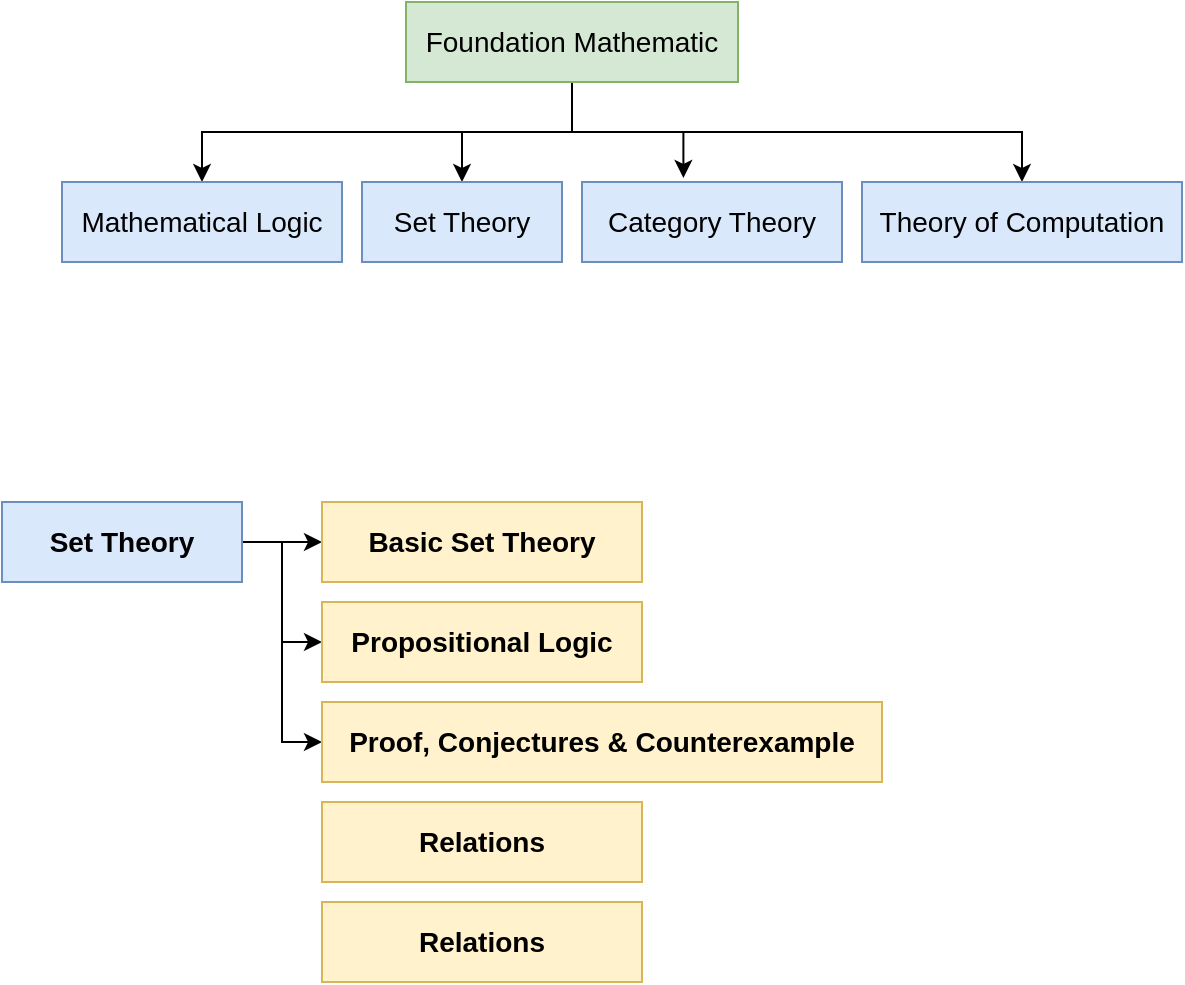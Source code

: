 <mxfile version="14.4.3" type="device"><diagram id="ZDMeSUit95WZhhTrXL2o" name="Page-1"><mxGraphModel dx="2272" dy="822" grid="1" gridSize="10" guides="1" tooltips="1" connect="1" arrows="1" fold="1" page="1" pageScale="1" pageWidth="850" pageHeight="1100" math="0" shadow="0"><root><mxCell id="0"/><mxCell id="1" parent="0"/><mxCell id="Ku07iLm2QspaN2MIrTM1-1" style="edgeStyle=orthogonalEdgeStyle;rounded=0;orthogonalLoop=1;jettySize=auto;html=1;exitX=0.5;exitY=1;exitDx=0;exitDy=0;fontSize=14;" edge="1" parent="1" source="Ku07iLm2QspaN2MIrTM1-5" target="Ku07iLm2QspaN2MIrTM1-6"><mxGeometry relative="1" as="geometry"/></mxCell><mxCell id="Ku07iLm2QspaN2MIrTM1-2" style="edgeStyle=orthogonalEdgeStyle;rounded=0;orthogonalLoop=1;jettySize=auto;html=1;exitX=0.5;exitY=1;exitDx=0;exitDy=0;fontSize=14;" edge="1" parent="1" source="Ku07iLm2QspaN2MIrTM1-5" target="Ku07iLm2QspaN2MIrTM1-7"><mxGeometry relative="1" as="geometry"/></mxCell><mxCell id="Ku07iLm2QspaN2MIrTM1-3" style="edgeStyle=orthogonalEdgeStyle;rounded=0;orthogonalLoop=1;jettySize=auto;html=1;exitX=0.5;exitY=1;exitDx=0;exitDy=0;entryX=0.39;entryY=-0.05;entryDx=0;entryDy=0;entryPerimeter=0;fontSize=14;" edge="1" parent="1" source="Ku07iLm2QspaN2MIrTM1-5" target="Ku07iLm2QspaN2MIrTM1-8"><mxGeometry relative="1" as="geometry"/></mxCell><mxCell id="Ku07iLm2QspaN2MIrTM1-4" style="edgeStyle=orthogonalEdgeStyle;rounded=0;orthogonalLoop=1;jettySize=auto;html=1;exitX=0.5;exitY=1;exitDx=0;exitDy=0;fontSize=14;" edge="1" parent="1" source="Ku07iLm2QspaN2MIrTM1-5" target="Ku07iLm2QspaN2MIrTM1-9"><mxGeometry relative="1" as="geometry"/></mxCell><mxCell id="Ku07iLm2QspaN2MIrTM1-5" value="Foundation Mathematic" style="rounded=0;whiteSpace=wrap;html=1;fillColor=#d5e8d4;strokeColor=#82b366;fontSize=14;" vertex="1" parent="1"><mxGeometry x="-598" y="30" width="166" height="40" as="geometry"/></mxCell><mxCell id="Ku07iLm2QspaN2MIrTM1-6" value="Mathematical Logic" style="rounded=0;whiteSpace=wrap;html=1;fillColor=#dae8fc;strokeColor=#6c8ebf;fontSize=14;" vertex="1" parent="1"><mxGeometry x="-770" y="120" width="140" height="40" as="geometry"/></mxCell><mxCell id="Ku07iLm2QspaN2MIrTM1-7" value="Set Theory" style="rounded=0;whiteSpace=wrap;html=1;fillColor=#dae8fc;strokeColor=#6c8ebf;fontSize=14;" vertex="1" parent="1"><mxGeometry x="-620" y="120" width="100" height="40" as="geometry"/></mxCell><mxCell id="Ku07iLm2QspaN2MIrTM1-8" value="Category Theory" style="rounded=0;whiteSpace=wrap;html=1;fillColor=#dae8fc;strokeColor=#6c8ebf;fontSize=14;" vertex="1" parent="1"><mxGeometry x="-510" y="120" width="130" height="40" as="geometry"/></mxCell><mxCell id="Ku07iLm2QspaN2MIrTM1-9" value="Theory of Computation" style="rounded=0;whiteSpace=wrap;html=1;fillColor=#dae8fc;strokeColor=#6c8ebf;fontSize=14;" vertex="1" parent="1"><mxGeometry x="-370" y="120" width="160" height="40" as="geometry"/></mxCell><mxCell id="Ku07iLm2QspaN2MIrTM1-12" style="edgeStyle=orthogonalEdgeStyle;rounded=0;orthogonalLoop=1;jettySize=auto;html=1;exitX=1;exitY=0.5;exitDx=0;exitDy=0;" edge="1" parent="1" source="Ku07iLm2QspaN2MIrTM1-10" target="Ku07iLm2QspaN2MIrTM1-11"><mxGeometry relative="1" as="geometry"/></mxCell><mxCell id="Ku07iLm2QspaN2MIrTM1-14" style="edgeStyle=orthogonalEdgeStyle;rounded=0;orthogonalLoop=1;jettySize=auto;html=1;exitX=1;exitY=0.5;exitDx=0;exitDy=0;entryX=0;entryY=0.5;entryDx=0;entryDy=0;" edge="1" parent="1" source="Ku07iLm2QspaN2MIrTM1-10" target="Ku07iLm2QspaN2MIrTM1-13"><mxGeometry relative="1" as="geometry"/></mxCell><mxCell id="Ku07iLm2QspaN2MIrTM1-16" style="edgeStyle=orthogonalEdgeStyle;rounded=0;orthogonalLoop=1;jettySize=auto;html=1;exitX=1;exitY=0.5;exitDx=0;exitDy=0;entryX=0;entryY=0.5;entryDx=0;entryDy=0;" edge="1" parent="1" source="Ku07iLm2QspaN2MIrTM1-10" target="Ku07iLm2QspaN2MIrTM1-15"><mxGeometry relative="1" as="geometry"/></mxCell><mxCell id="Ku07iLm2QspaN2MIrTM1-10" value="&lt;b&gt;Set Theory&lt;/b&gt;" style="rounded=0;whiteSpace=wrap;html=1;fillColor=#dae8fc;strokeColor=#6c8ebf;fontSize=14;" vertex="1" parent="1"><mxGeometry x="-800" y="280" width="120" height="40" as="geometry"/></mxCell><mxCell id="Ku07iLm2QspaN2MIrTM1-11" value="&lt;b&gt;Basic Set Theory&lt;/b&gt;" style="rounded=0;whiteSpace=wrap;html=1;fillColor=#fff2cc;strokeColor=#d6b656;fontSize=14;" vertex="1" parent="1"><mxGeometry x="-640" y="280" width="160" height="40" as="geometry"/></mxCell><mxCell id="Ku07iLm2QspaN2MIrTM1-13" value="&lt;b&gt;Propositional Logic&lt;/b&gt;" style="rounded=0;whiteSpace=wrap;html=1;fillColor=#fff2cc;strokeColor=#d6b656;fontSize=14;" vertex="1" parent="1"><mxGeometry x="-640" y="330" width="160" height="40" as="geometry"/></mxCell><mxCell id="Ku07iLm2QspaN2MIrTM1-15" value="&lt;b&gt;Proof, Conjectures &amp;amp; Counterexample&lt;/b&gt;" style="rounded=0;whiteSpace=wrap;html=1;fillColor=#fff2cc;strokeColor=#d6b656;fontSize=14;" vertex="1" parent="1"><mxGeometry x="-640" y="380" width="280" height="40" as="geometry"/></mxCell><mxCell id="Ku07iLm2QspaN2MIrTM1-17" value="&lt;b&gt;Relations&lt;/b&gt;" style="rounded=0;whiteSpace=wrap;html=1;fillColor=#fff2cc;strokeColor=#d6b656;fontSize=14;" vertex="1" parent="1"><mxGeometry x="-640" y="430" width="160" height="40" as="geometry"/></mxCell><mxCell id="Ku07iLm2QspaN2MIrTM1-18" value="&lt;b&gt;Relations&lt;/b&gt;" style="rounded=0;whiteSpace=wrap;html=1;fillColor=#fff2cc;strokeColor=#d6b656;fontSize=14;" vertex="1" parent="1"><mxGeometry x="-640" y="480" width="160" height="40" as="geometry"/></mxCell></root></mxGraphModel></diagram></mxfile>